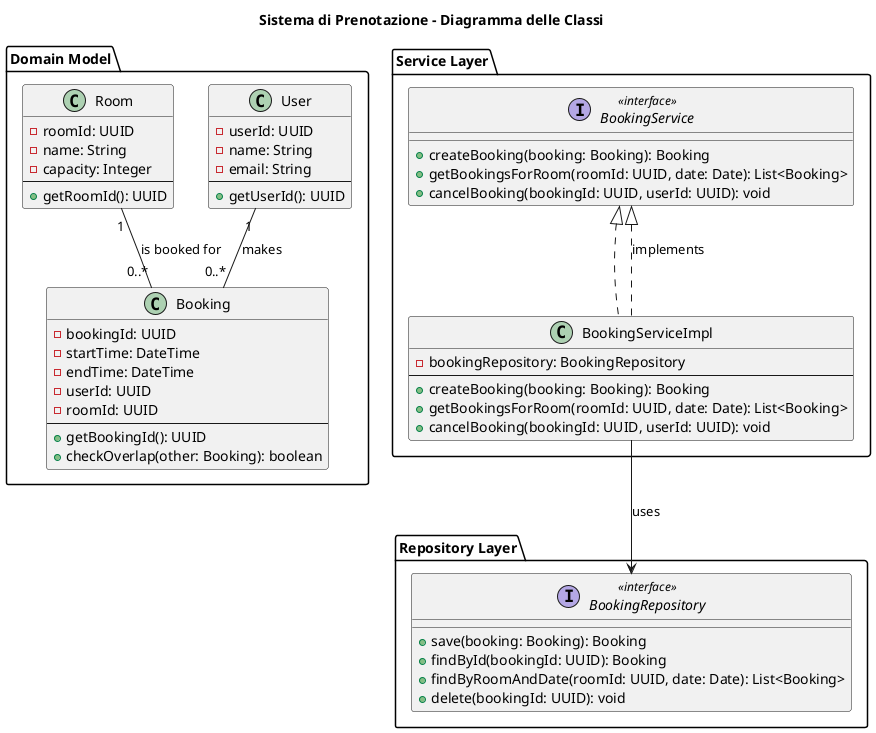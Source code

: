 @startuml BookingSystem-ClassDiagram
!define ENTITY class
!define SERVICE class
!define CONTROLLER class

title Sistema di Prenotazione - Diagramma delle Classi

package "Domain Model" {

  class User {
    - userId: UUID
    - name: String
    - email: String
    --
    + getUserId(): UUID
  }

  class Room {
    - roomId: UUID
    - name: String
    - capacity: Integer
    --
    + getRoomId(): UUID
  }

  class Booking {
    - bookingId: UUID
    - startTime: DateTime
    - endTime: DateTime
    - userId: UUID
    - roomId: UUID
    --
    + getBookingId(): UUID
    + checkOverlap(other: Booking): boolean
  }
}

package "Service Layer" {

  interface BookingService <<interface>> {
    + createBooking(booking: Booking): Booking
    + getBookingsForRoom(roomId: UUID, date: Date): List<Booking>
    + cancelBooking(bookingId: UUID, userId: UUID): void
  }

  class BookingServiceImpl implements BookingService {
    - bookingRepository: BookingRepository
    --
    + createBooking(booking: Booking): Booking
    + getBookingsForRoom(roomId: UUID, date: Date): List<Booking>
    + cancelBooking(bookingId: UUID, userId: UUID): void
  }
}

package "Repository Layer" {

  interface BookingRepository <<interface>> {
    + save(booking: Booking): Booking
    + findById(bookingId: UUID): Booking
    + findByRoomAndDate(roomId: UUID, date: Date): List<Booking>
    + delete(bookingId: UUID): void
  }
}

' Relazioni
User "1" -- "0..*" Booking : "makes"
Room "1" -- "0..*" Booking : "is booked for"

BookingServiceImpl ..|> BookingService : "implements"
BookingServiceImpl --> BookingRepository : "uses"

@enduml
